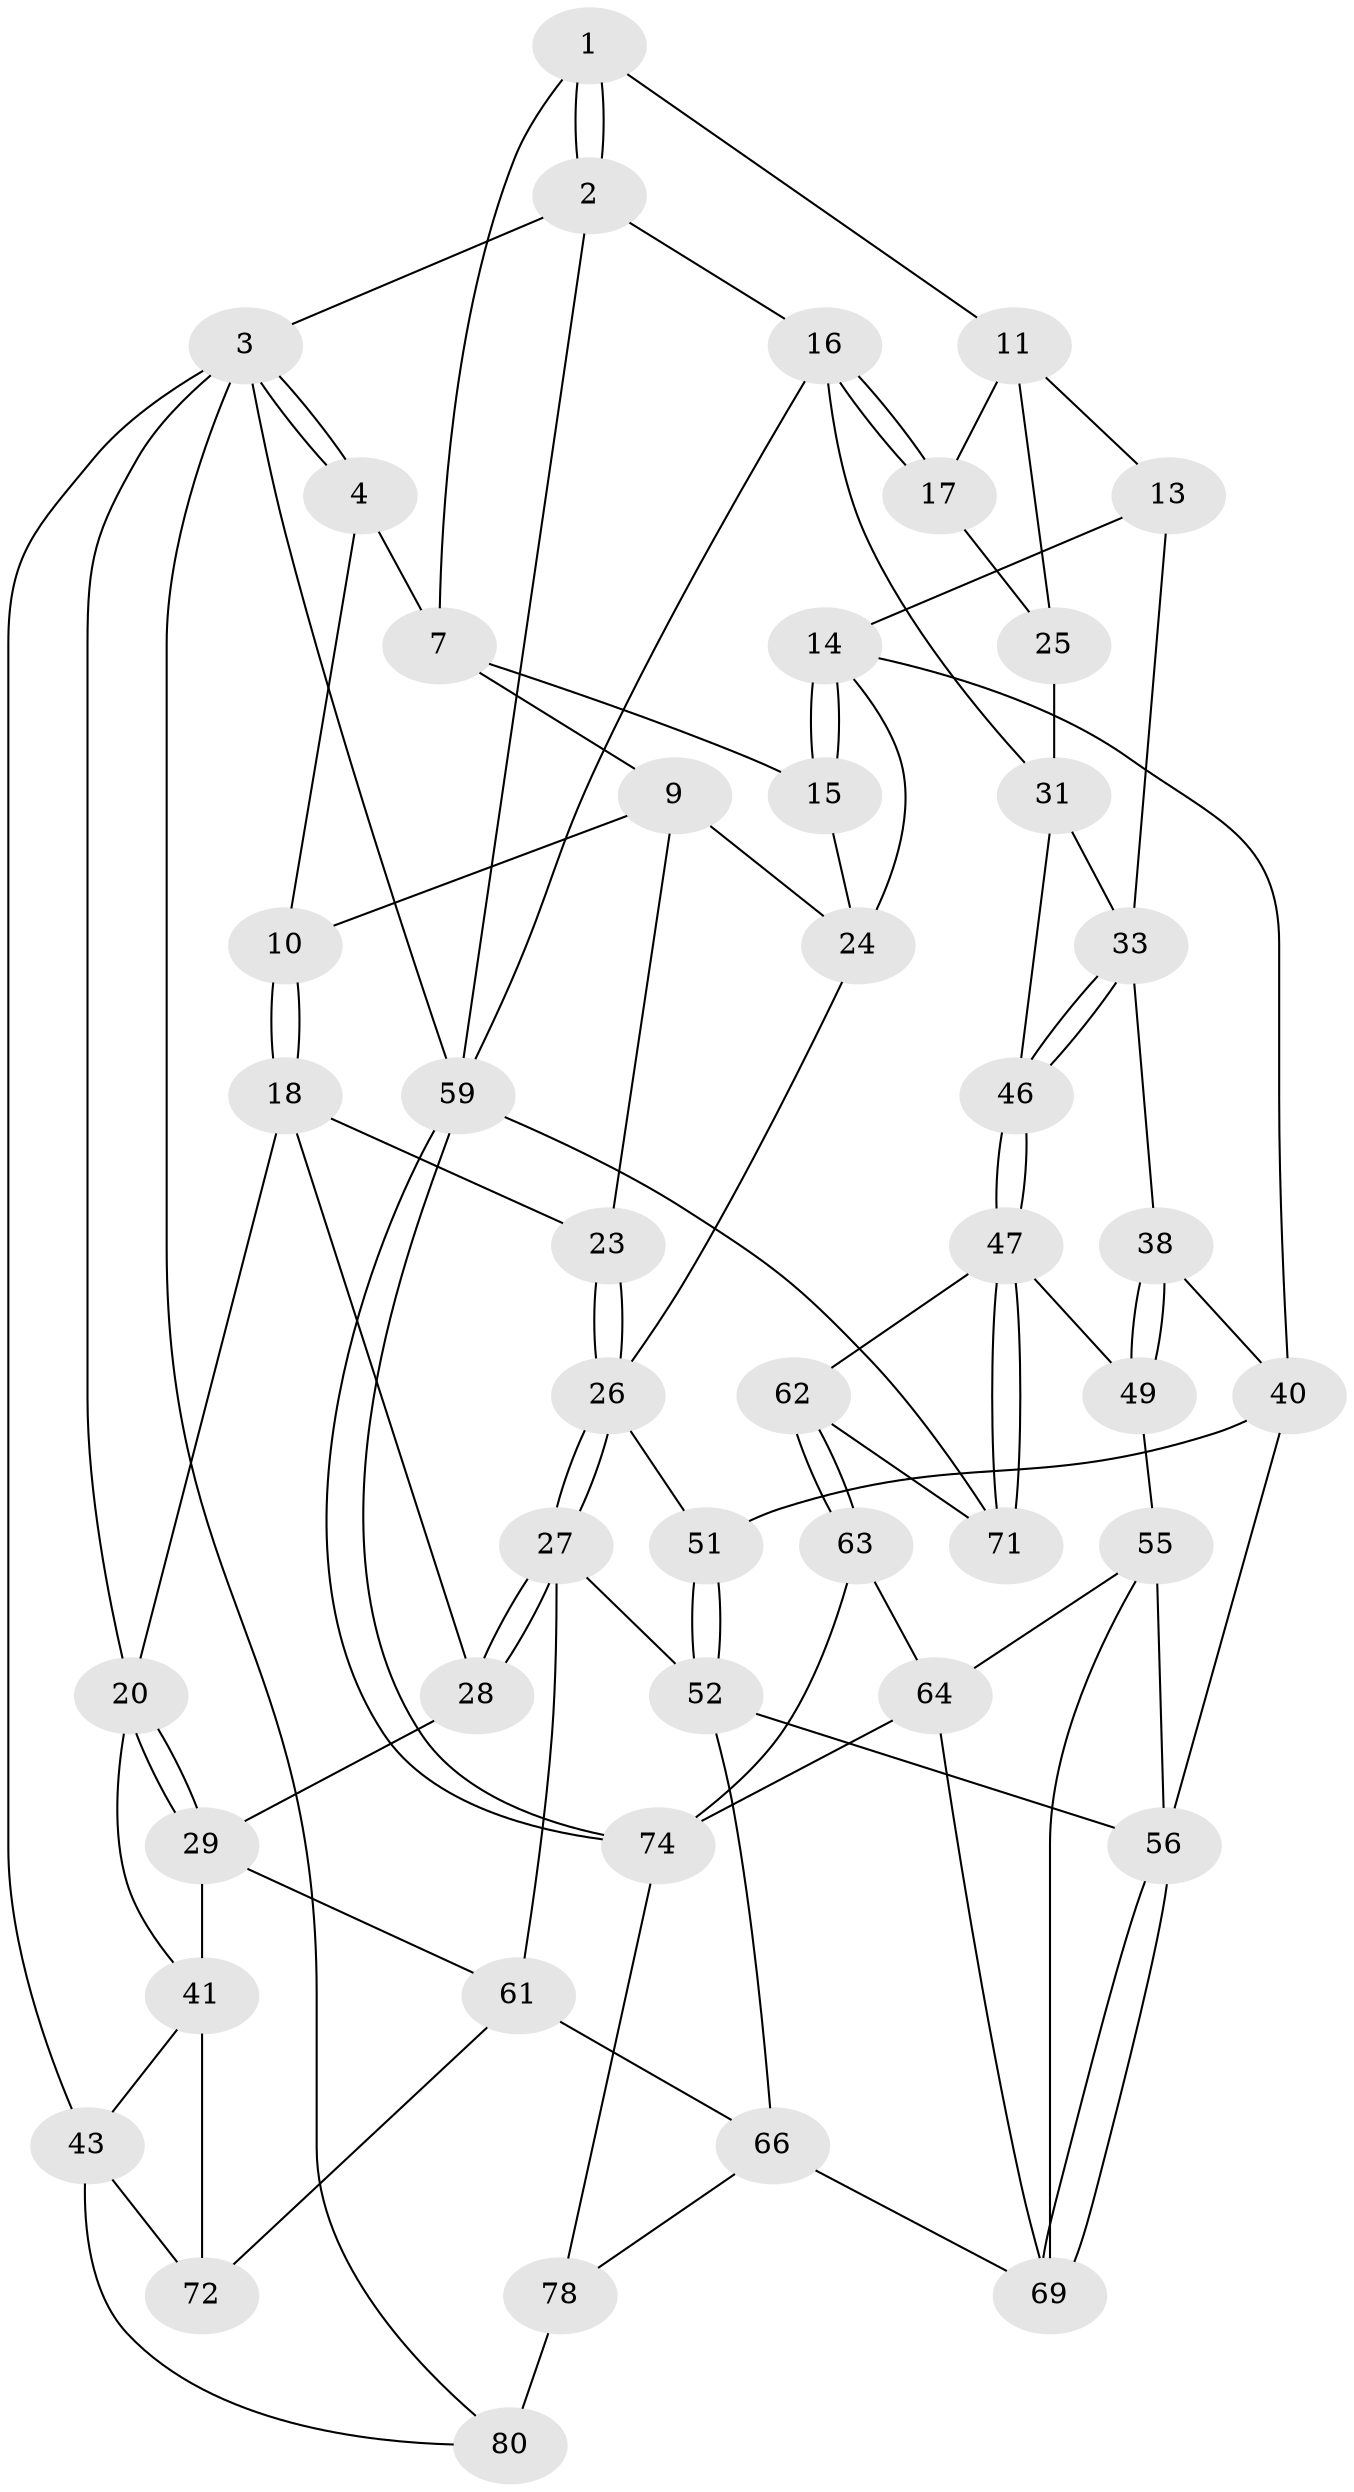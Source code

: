 // original degree distribution, {3: 0.024390243902439025, 5: 0.5121951219512195, 4: 0.24390243902439024, 6: 0.21951219512195122}
// Generated by graph-tools (version 1.1) at 2025/42/03/06/25 10:42:31]
// undirected, 47 vertices, 103 edges
graph export_dot {
graph [start="1"]
  node [color=gray90,style=filled];
  1 [pos="+0.9003622773929849+0",super="+6"];
  2 [pos="+1+0"];
  3 [pos="+0+0",super="+44"];
  4 [pos="+0.2171885544503325+0",super="+5"];
  7 [pos="+0.5951127408847107+0.09920323270466799",super="+8"];
  9 [pos="+0.4285338635054402+0.23651845942799082",super="+22"];
  10 [pos="+0.30234595820312615+0.1075538596524899"];
  11 [pos="+0.7794970528894671+0.20802846052419408",super="+12"];
  13 [pos="+0.7265201834821231+0.3223410268377795"];
  14 [pos="+0.7206861900000658+0.32206578246992884",super="+37"];
  15 [pos="+0.6544573258679683+0.2808928525293206"];
  16 [pos="+1+0.024805632460287157",super="+30"];
  17 [pos="+1+0.14695158293323624"];
  18 [pos="+0.24950524591716158+0.34976072012739706",super="+19"];
  20 [pos="+0.2065891776632683+0.35159643712216243",super="+21"];
  23 [pos="+0.3197219544336393+0.38597155517323617"];
  24 [pos="+0.4326919095282998+0.3934531249866389",super="+35"];
  25 [pos="+0.8555474102901084+0.3466260580220298"];
  26 [pos="+0.3041072014474138+0.5378521651463595",super="+36"];
  27 [pos="+0.2461235775954252+0.5685435420811705",super="+53"];
  28 [pos="+0.19105557583072824+0.5097978724640033"];
  29 [pos="+0+0.4498494593886712",super="+45"];
  31 [pos="+1+0.48833764252926287",super="+32"];
  33 [pos="+0.8902270147916179+0.5233843258444796",super="+34"];
  38 [pos="+0.7391725020587679+0.5187654583242391",super="+39"];
  40 [pos="+0.5599037112472846+0.5218619093336964",super="+50"];
  41 [pos="+0+0.4369910773476789",super="+42"];
  43 [pos="+0+1",super="+81"];
  46 [pos="+0.9113423292131207+0.5619737247534478"];
  47 [pos="+0.8318356490420485+0.6526007236455427",super="+48"];
  49 [pos="+0.7826876480453835+0.6459550411238341",super="+54"];
  51 [pos="+0.41215178306015077+0.5358887051066611"];
  52 [pos="+0.4233221868617901+0.6425258392058466",super="+58"];
  55 [pos="+0.6081580298726832+0.6606794542463857",super="+65"];
  56 [pos="+0.5512770425483723+0.6736103747170477",super="+57"];
  59 [pos="+1+1",super="+60"];
  61 [pos="+0.21617529467649887+0.7567878268906124",super="+68"];
  62 [pos="+0.7849147024451102+0.7495029547351587",super="+73"];
  63 [pos="+0.775373959942932+0.7702331972286787",super="+75"];
  64 [pos="+0.7653367830424824+0.7727431229527235",super="+76"];
  66 [pos="+0.4131501985991447+0.7374686036516852",super="+67"];
  69 [pos="+0.5361881734921563+0.8074730774620594",super="+70"];
  71 [pos="+1+0.7254122885317931"];
  72 [pos="+0.07413654203864999+0.7922529880033673"];
  74 [pos="+0.9601601267911949+1",super="+77"];
  78 [pos="+0.37956368789506445+1",super="+79"];
  80 [pos="+0.08741914848947148+0.9441150403747753",super="+82"];
  1 -- 2;
  1 -- 2;
  1 -- 11;
  1 -- 7;
  2 -- 3;
  2 -- 16;
  2 -- 59;
  3 -- 4;
  3 -- 4;
  3 -- 20;
  3 -- 80;
  3 -- 43;
  3 -- 59;
  4 -- 10;
  4 -- 7;
  7 -- 9;
  7 -- 15;
  9 -- 10;
  9 -- 24;
  9 -- 23;
  10 -- 18;
  10 -- 18;
  11 -- 17;
  11 -- 25;
  11 -- 13;
  13 -- 14;
  13 -- 33;
  14 -- 15;
  14 -- 15;
  14 -- 40;
  14 -- 24;
  15 -- 24;
  16 -- 17;
  16 -- 17;
  16 -- 59;
  16 -- 31;
  17 -- 25;
  18 -- 23;
  18 -- 20;
  18 -- 28;
  20 -- 29;
  20 -- 29;
  20 -- 41;
  23 -- 26;
  23 -- 26;
  24 -- 26;
  25 -- 31;
  26 -- 27;
  26 -- 27;
  26 -- 51;
  27 -- 28;
  27 -- 28;
  27 -- 52;
  27 -- 61;
  28 -- 29;
  29 -- 41;
  29 -- 61;
  31 -- 46;
  31 -- 33;
  33 -- 46;
  33 -- 46;
  33 -- 38;
  38 -- 49 [weight=2];
  38 -- 49;
  38 -- 40;
  40 -- 56;
  40 -- 51;
  41 -- 72;
  41 -- 43;
  43 -- 80;
  43 -- 72;
  46 -- 47;
  46 -- 47;
  47 -- 71;
  47 -- 71;
  47 -- 49;
  47 -- 62;
  49 -- 55;
  51 -- 52;
  51 -- 52;
  52 -- 66;
  52 -- 56;
  55 -- 56;
  55 -- 64;
  55 -- 69;
  56 -- 69;
  56 -- 69;
  59 -- 74;
  59 -- 74;
  59 -- 71;
  61 -- 72;
  61 -- 66;
  62 -- 63 [weight=2];
  62 -- 63;
  62 -- 71;
  63 -- 64;
  63 -- 74;
  64 -- 69;
  64 -- 74;
  66 -- 69;
  66 -- 78;
  74 -- 78;
  78 -- 80 [weight=2];
}
